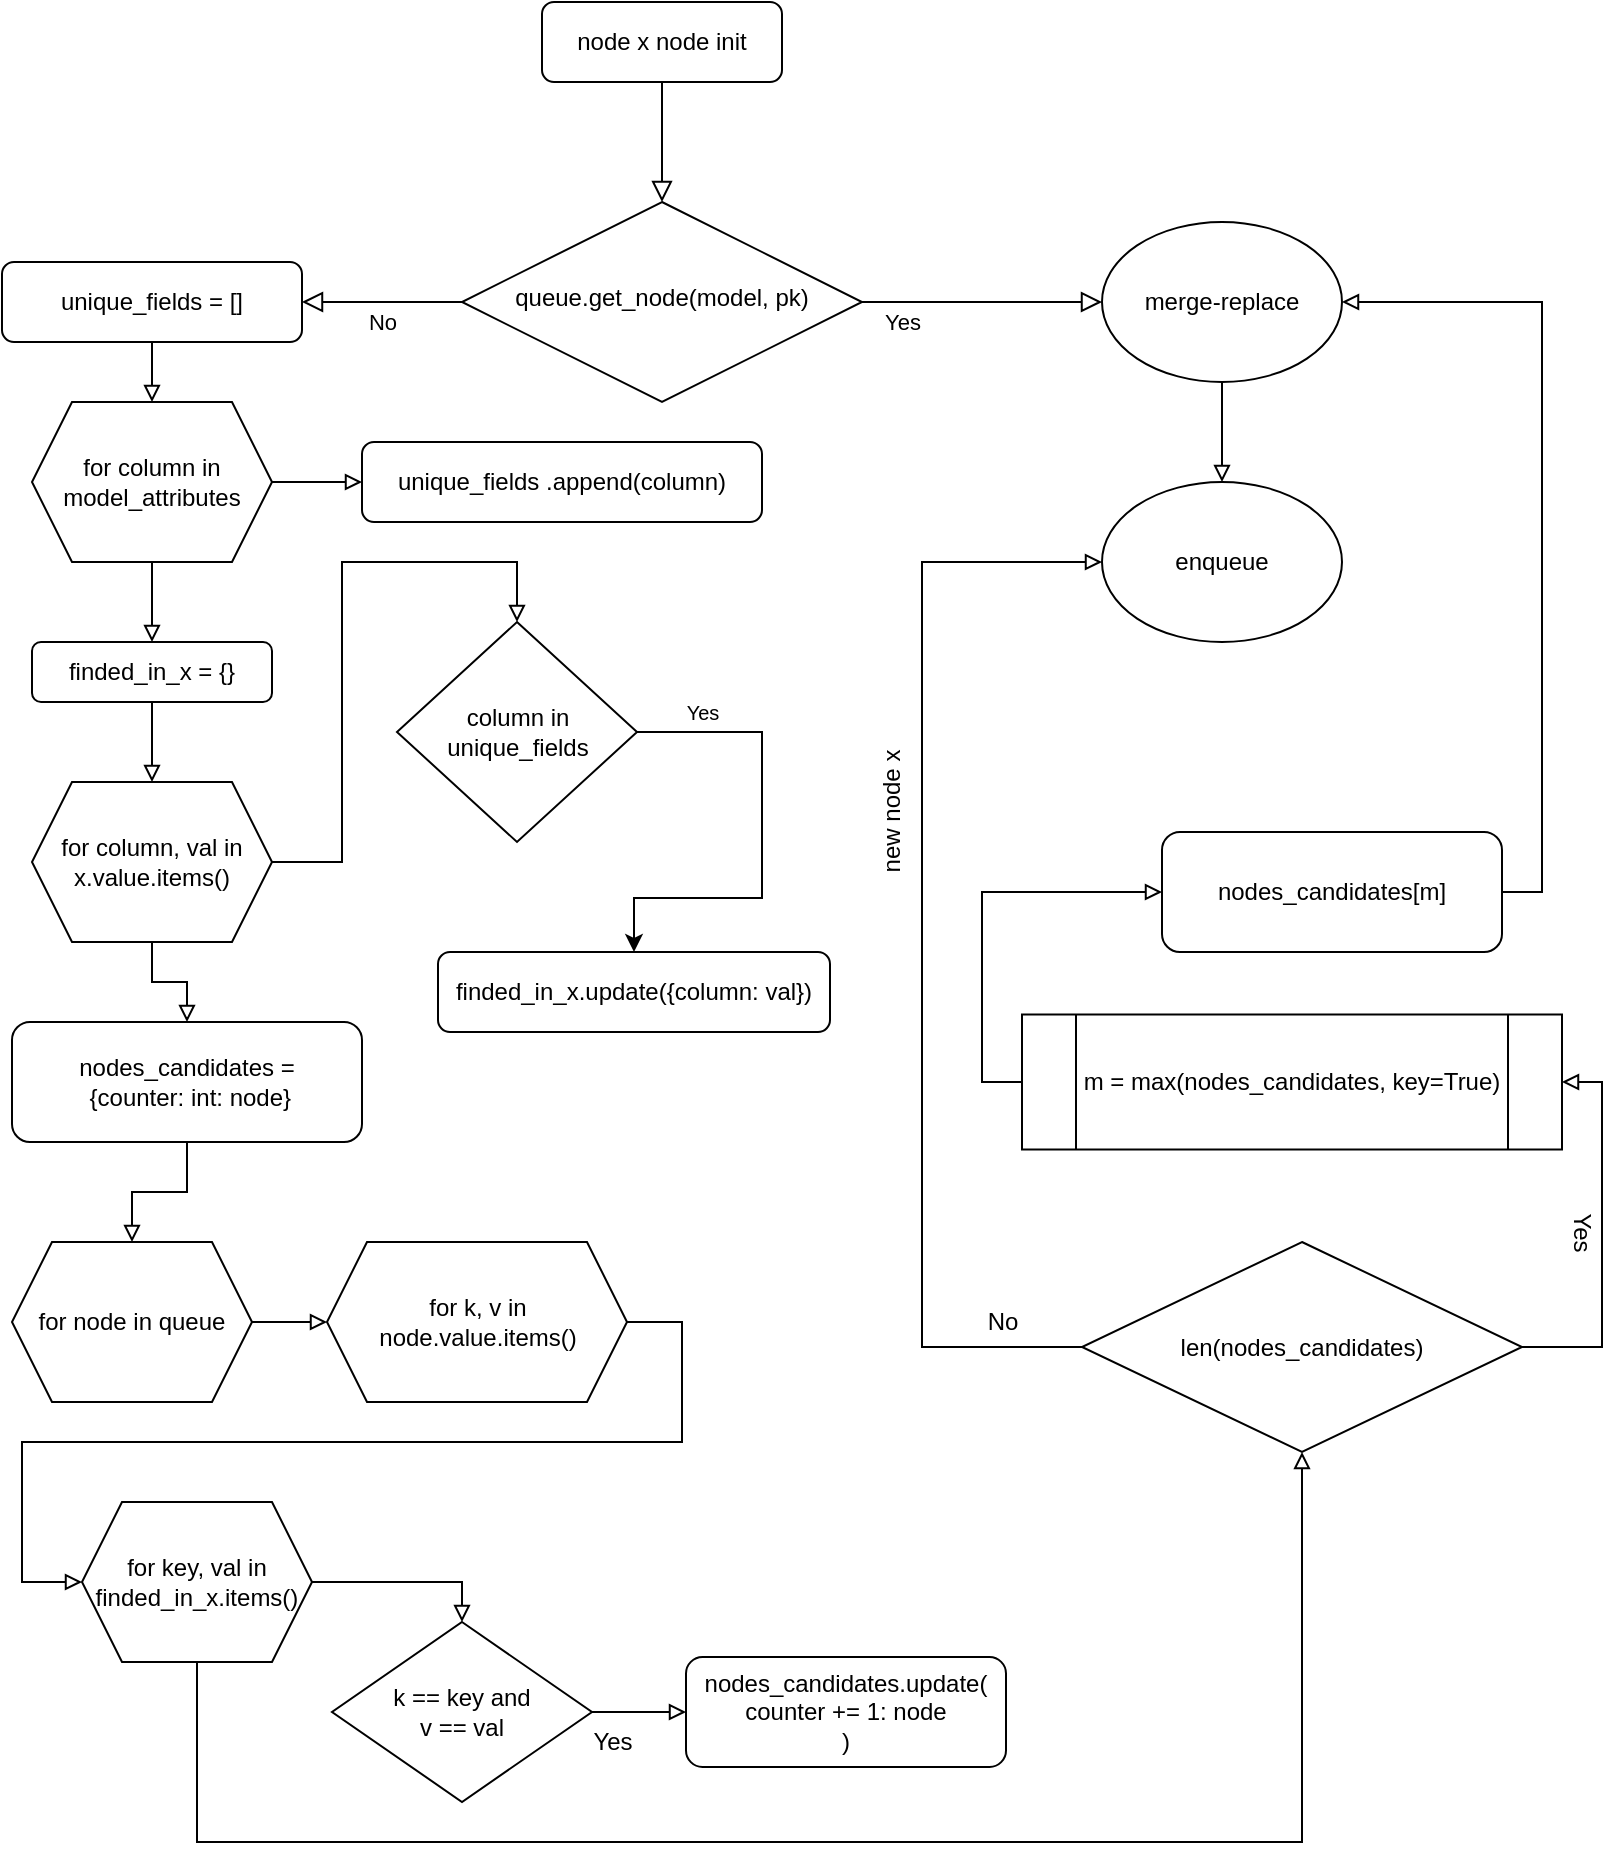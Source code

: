<mxfile version="22.1.16" type="device">
  <diagram id="C5RBs43oDa-KdzZeNtuy" name="Page-1">
    <mxGraphModel dx="1572" dy="703" grid="1" gridSize="10" guides="1" tooltips="1" connect="1" arrows="1" fold="1" page="1" pageScale="1" pageWidth="827" pageHeight="1169" math="0" shadow="0">
      <root>
        <mxCell id="WIyWlLk6GJQsqaUBKTNV-0" />
        <mxCell id="WIyWlLk6GJQsqaUBKTNV-1" parent="WIyWlLk6GJQsqaUBKTNV-0" />
        <mxCell id="WIyWlLk6GJQsqaUBKTNV-2" value="" style="rounded=0;html=1;jettySize=auto;orthogonalLoop=1;fontSize=11;endArrow=block;endFill=0;endSize=8;strokeWidth=1;shadow=0;labelBackgroundColor=none;edgeStyle=orthogonalEdgeStyle;" parent="WIyWlLk6GJQsqaUBKTNV-1" source="WIyWlLk6GJQsqaUBKTNV-3" target="WIyWlLk6GJQsqaUBKTNV-6" edge="1">
          <mxGeometry relative="1" as="geometry" />
        </mxCell>
        <mxCell id="WIyWlLk6GJQsqaUBKTNV-3" value="node x node init" style="rounded=1;whiteSpace=wrap;html=1;fontSize=12;glass=0;strokeWidth=1;shadow=0;" parent="WIyWlLk6GJQsqaUBKTNV-1" vertex="1">
          <mxGeometry x="270" y="110" width="120" height="40" as="geometry" />
        </mxCell>
        <mxCell id="WIyWlLk6GJQsqaUBKTNV-4" value="Yes" style="rounded=0;html=1;jettySize=auto;orthogonalLoop=1;fontSize=11;endArrow=block;endFill=0;endSize=8;strokeWidth=1;shadow=0;labelBackgroundColor=none;edgeStyle=orthogonalEdgeStyle;exitX=1;exitY=0.5;exitDx=0;exitDy=0;entryX=0;entryY=0.5;entryDx=0;entryDy=0;" parent="WIyWlLk6GJQsqaUBKTNV-1" source="WIyWlLk6GJQsqaUBKTNV-6" target="vVZr5ob-UMdZAmdB01DM-58" edge="1">
          <mxGeometry x="-0.676" y="-10" relative="1" as="geometry">
            <mxPoint as="offset" />
            <mxPoint x="490" y="290" as="sourcePoint" />
            <mxPoint x="540" y="260" as="targetPoint" />
            <Array as="points" />
          </mxGeometry>
        </mxCell>
        <mxCell id="WIyWlLk6GJQsqaUBKTNV-5" value="No" style="edgeStyle=orthogonalEdgeStyle;rounded=0;html=1;jettySize=auto;orthogonalLoop=1;fontSize=11;endArrow=block;endFill=0;endSize=8;strokeWidth=1;shadow=0;labelBackgroundColor=none;exitX=0;exitY=0.5;exitDx=0;exitDy=0;" parent="WIyWlLk6GJQsqaUBKTNV-1" source="WIyWlLk6GJQsqaUBKTNV-6" target="WIyWlLk6GJQsqaUBKTNV-7" edge="1">
          <mxGeometry y="10" relative="1" as="geometry">
            <mxPoint as="offset" />
          </mxGeometry>
        </mxCell>
        <mxCell id="WIyWlLk6GJQsqaUBKTNV-6" value="queue.get_node(model, pk)" style="rhombus;whiteSpace=wrap;html=1;shadow=0;fontFamily=Helvetica;fontSize=12;align=center;strokeWidth=1;spacing=6;spacingTop=-4;" parent="WIyWlLk6GJQsqaUBKTNV-1" vertex="1">
          <mxGeometry x="230" y="210" width="200" height="100" as="geometry" />
        </mxCell>
        <mxCell id="vVZr5ob-UMdZAmdB01DM-4" style="edgeStyle=orthogonalEdgeStyle;rounded=0;orthogonalLoop=1;jettySize=auto;html=1;exitX=0.5;exitY=1;exitDx=0;exitDy=0;entryX=0.5;entryY=0;entryDx=0;entryDy=0;endArrow=block;endFill=0;" parent="WIyWlLk6GJQsqaUBKTNV-1" source="WIyWlLk6GJQsqaUBKTNV-7" target="vVZr5ob-UMdZAmdB01DM-3" edge="1">
          <mxGeometry relative="1" as="geometry" />
        </mxCell>
        <mxCell id="WIyWlLk6GJQsqaUBKTNV-7" value="unique_fields = []" style="rounded=1;whiteSpace=wrap;html=1;fontSize=12;glass=0;strokeWidth=1;shadow=0;" parent="WIyWlLk6GJQsqaUBKTNV-1" vertex="1">
          <mxGeometry y="240" width="150" height="40" as="geometry" />
        </mxCell>
        <mxCell id="vVZr5ob-UMdZAmdB01DM-2" style="edgeStyle=orthogonalEdgeStyle;rounded=0;orthogonalLoop=1;jettySize=auto;html=1;exitX=0.5;exitY=1;exitDx=0;exitDy=0;entryX=0.5;entryY=0;entryDx=0;entryDy=0;endArrow=block;endFill=0;" parent="WIyWlLk6GJQsqaUBKTNV-1" source="vVZr5ob-UMdZAmdB01DM-58" target="vVZr5ob-UMdZAmdB01DM-1" edge="1">
          <mxGeometry relative="1" as="geometry">
            <mxPoint x="760" y="360" as="sourcePoint" />
            <mxPoint x="740" y="690" as="targetPoint" />
            <Array as="points" />
          </mxGeometry>
        </mxCell>
        <mxCell id="vVZr5ob-UMdZAmdB01DM-1" value="enqueue" style="ellipse;whiteSpace=wrap;html=1;" parent="WIyWlLk6GJQsqaUBKTNV-1" vertex="1">
          <mxGeometry x="550" y="350" width="120" height="80" as="geometry" />
        </mxCell>
        <mxCell id="vVZr5ob-UMdZAmdB01DM-5" style="edgeStyle=orthogonalEdgeStyle;rounded=0;orthogonalLoop=1;jettySize=auto;html=1;exitX=1;exitY=0.5;exitDx=0;exitDy=0;entryX=0;entryY=0.5;entryDx=0;entryDy=0;endArrow=block;endFill=0;" parent="WIyWlLk6GJQsqaUBKTNV-1" source="vVZr5ob-UMdZAmdB01DM-3" target="vVZr5ob-UMdZAmdB01DM-6" edge="1">
          <mxGeometry relative="1" as="geometry">
            <mxPoint x="180" y="350" as="targetPoint" />
          </mxGeometry>
        </mxCell>
        <mxCell id="vVZr5ob-UMdZAmdB01DM-17" style="edgeStyle=orthogonalEdgeStyle;rounded=0;orthogonalLoop=1;jettySize=auto;html=1;exitX=0.5;exitY=1;exitDx=0;exitDy=0;entryX=0.5;entryY=0;entryDx=0;entryDy=0;endArrow=block;endFill=0;" parent="WIyWlLk6GJQsqaUBKTNV-1" source="vVZr5ob-UMdZAmdB01DM-3" target="vVZr5ob-UMdZAmdB01DM-16" edge="1">
          <mxGeometry relative="1" as="geometry" />
        </mxCell>
        <mxCell id="vVZr5ob-UMdZAmdB01DM-3" value="for column in model_attributes" style="shape=hexagon;perimeter=hexagonPerimeter2;whiteSpace=wrap;html=1;fixedSize=1;" parent="WIyWlLk6GJQsqaUBKTNV-1" vertex="1">
          <mxGeometry x="15" y="310" width="120" height="80" as="geometry" />
        </mxCell>
        <mxCell id="vVZr5ob-UMdZAmdB01DM-6" value="unique_fields .append(column)" style="rounded=1;whiteSpace=wrap;html=1;fontSize=12;glass=0;strokeWidth=1;shadow=0;" parent="WIyWlLk6GJQsqaUBKTNV-1" vertex="1">
          <mxGeometry x="180" y="330" width="200" height="40" as="geometry" />
        </mxCell>
        <mxCell id="vVZr5ob-UMdZAmdB01DM-12" style="edgeStyle=orthogonalEdgeStyle;rounded=0;orthogonalLoop=1;jettySize=auto;html=1;exitX=1;exitY=0.5;exitDx=0;exitDy=0;entryX=0.5;entryY=0;entryDx=0;entryDy=0;endArrow=block;endFill=0;" parent="WIyWlLk6GJQsqaUBKTNV-1" source="vVZr5ob-UMdZAmdB01DM-8" target="vVZr5ob-UMdZAmdB01DM-13" edge="1">
          <mxGeometry relative="1" as="geometry">
            <mxPoint x="190" y="540" as="targetPoint" />
            <Array as="points">
              <mxPoint x="170" y="540" />
              <mxPoint x="170" y="390" />
              <mxPoint x="258" y="390" />
            </Array>
          </mxGeometry>
        </mxCell>
        <mxCell id="vVZr5ob-UMdZAmdB01DM-29" style="edgeStyle=orthogonalEdgeStyle;rounded=0;orthogonalLoop=1;jettySize=auto;html=1;exitX=0.5;exitY=1;exitDx=0;exitDy=0;entryX=0.5;entryY=0;entryDx=0;entryDy=0;endArrow=block;endFill=0;" parent="WIyWlLk6GJQsqaUBKTNV-1" source="vVZr5ob-UMdZAmdB01DM-8" target="vVZr5ob-UMdZAmdB01DM-28" edge="1">
          <mxGeometry relative="1" as="geometry" />
        </mxCell>
        <mxCell id="vVZr5ob-UMdZAmdB01DM-8" value="for column, val in x.value.items()" style="shape=hexagon;perimeter=hexagonPerimeter2;whiteSpace=wrap;html=1;fixedSize=1;" parent="WIyWlLk6GJQsqaUBKTNV-1" vertex="1">
          <mxGeometry x="15" y="500" width="120" height="80" as="geometry" />
        </mxCell>
        <mxCell id="M8J5FNNKk53ktCO_M1Qg-0" style="edgeStyle=orthogonalEdgeStyle;rounded=0;orthogonalLoop=1;jettySize=auto;html=1;exitX=1;exitY=0.5;exitDx=0;exitDy=0;entryX=0.5;entryY=0;entryDx=0;entryDy=0;" edge="1" parent="WIyWlLk6GJQsqaUBKTNV-1" source="vVZr5ob-UMdZAmdB01DM-13" target="vVZr5ob-UMdZAmdB01DM-14">
          <mxGeometry relative="1" as="geometry">
            <Array as="points">
              <mxPoint x="380" y="475" />
              <mxPoint x="380" y="558" />
              <mxPoint x="316" y="558" />
            </Array>
          </mxGeometry>
        </mxCell>
        <mxCell id="vVZr5ob-UMdZAmdB01DM-13" value="column in unique_fields" style="rhombus;whiteSpace=wrap;html=1;" parent="WIyWlLk6GJQsqaUBKTNV-1" vertex="1">
          <mxGeometry x="197.5" y="420" width="120" height="110" as="geometry" />
        </mxCell>
        <mxCell id="vVZr5ob-UMdZAmdB01DM-14" value="finded_in_x.update({column: val})" style="rounded=1;whiteSpace=wrap;html=1;" parent="WIyWlLk6GJQsqaUBKTNV-1" vertex="1">
          <mxGeometry x="218" y="585" width="196" height="40" as="geometry" />
        </mxCell>
        <mxCell id="vVZr5ob-UMdZAmdB01DM-18" style="edgeStyle=orthogonalEdgeStyle;rounded=0;orthogonalLoop=1;jettySize=auto;html=1;exitX=0.5;exitY=1;exitDx=0;exitDy=0;entryX=0.5;entryY=0;entryDx=0;entryDy=0;endArrow=block;endFill=0;" parent="WIyWlLk6GJQsqaUBKTNV-1" source="vVZr5ob-UMdZAmdB01DM-16" target="vVZr5ob-UMdZAmdB01DM-8" edge="1">
          <mxGeometry relative="1" as="geometry" />
        </mxCell>
        <mxCell id="vVZr5ob-UMdZAmdB01DM-16" value="finded_in_x = {}" style="rounded=1;whiteSpace=wrap;html=1;" parent="WIyWlLk6GJQsqaUBKTNV-1" vertex="1">
          <mxGeometry x="15" y="430" width="120" height="30" as="geometry" />
        </mxCell>
        <mxCell id="vVZr5ob-UMdZAmdB01DM-32" style="edgeStyle=orthogonalEdgeStyle;rounded=0;orthogonalLoop=1;jettySize=auto;html=1;entryX=0;entryY=0.5;entryDx=0;entryDy=0;endArrow=block;endFill=0;" parent="WIyWlLk6GJQsqaUBKTNV-1" source="vVZr5ob-UMdZAmdB01DM-26" target="vVZr5ob-UMdZAmdB01DM-33" edge="1">
          <mxGeometry relative="1" as="geometry">
            <mxPoint x="182.5" y="770" as="targetPoint" />
          </mxGeometry>
        </mxCell>
        <mxCell id="vVZr5ob-UMdZAmdB01DM-26" value="for node in queue" style="shape=hexagon;perimeter=hexagonPerimeter2;whiteSpace=wrap;html=1;fixedSize=1;" parent="WIyWlLk6GJQsqaUBKTNV-1" vertex="1">
          <mxGeometry x="5" y="730" width="120" height="80" as="geometry" />
        </mxCell>
        <mxCell id="vVZr5ob-UMdZAmdB01DM-30" style="edgeStyle=orthogonalEdgeStyle;rounded=0;orthogonalLoop=1;jettySize=auto;html=1;exitX=0.5;exitY=1;exitDx=0;exitDy=0;entryX=0.5;entryY=0;entryDx=0;entryDy=0;endArrow=block;endFill=0;" parent="WIyWlLk6GJQsqaUBKTNV-1" source="vVZr5ob-UMdZAmdB01DM-28" target="vVZr5ob-UMdZAmdB01DM-26" edge="1">
          <mxGeometry relative="1" as="geometry" />
        </mxCell>
        <mxCell id="vVZr5ob-UMdZAmdB01DM-28" value="nodes_candidates =&lt;br&gt;&amp;nbsp;{counter: int: node}" style="rounded=1;whiteSpace=wrap;html=1;" parent="WIyWlLk6GJQsqaUBKTNV-1" vertex="1">
          <mxGeometry x="5" y="620" width="175" height="60" as="geometry" />
        </mxCell>
        <mxCell id="vVZr5ob-UMdZAmdB01DM-40" style="edgeStyle=orthogonalEdgeStyle;rounded=0;orthogonalLoop=1;jettySize=auto;html=1;entryX=0;entryY=0.5;entryDx=0;entryDy=0;exitX=1;exitY=0.5;exitDx=0;exitDy=0;endArrow=block;endFill=0;" parent="WIyWlLk6GJQsqaUBKTNV-1" source="vVZr5ob-UMdZAmdB01DM-33" target="vVZr5ob-UMdZAmdB01DM-39" edge="1">
          <mxGeometry relative="1" as="geometry">
            <Array as="points">
              <mxPoint x="340" y="770" />
              <mxPoint x="340" y="830" />
              <mxPoint x="10" y="830" />
              <mxPoint x="10" y="900" />
            </Array>
          </mxGeometry>
        </mxCell>
        <mxCell id="vVZr5ob-UMdZAmdB01DM-33" value="for k, v in node.value.items()" style="shape=hexagon;perimeter=hexagonPerimeter2;whiteSpace=wrap;html=1;fixedSize=1;" parent="WIyWlLk6GJQsqaUBKTNV-1" vertex="1">
          <mxGeometry x="162.5" y="730" width="150" height="80" as="geometry" />
        </mxCell>
        <mxCell id="vVZr5ob-UMdZAmdB01DM-42" style="edgeStyle=orthogonalEdgeStyle;rounded=0;orthogonalLoop=1;jettySize=auto;html=1;entryX=0.5;entryY=0;entryDx=0;entryDy=0;endArrow=block;endFill=0;" parent="WIyWlLk6GJQsqaUBKTNV-1" source="vVZr5ob-UMdZAmdB01DM-39" target="vVZr5ob-UMdZAmdB01DM-41" edge="1">
          <mxGeometry relative="1" as="geometry" />
        </mxCell>
        <mxCell id="vVZr5ob-UMdZAmdB01DM-39" value="for key, val in&lt;br&gt;finded_in_x.items()" style="shape=hexagon;perimeter=hexagonPerimeter2;whiteSpace=wrap;html=1;fixedSize=1;" parent="WIyWlLk6GJQsqaUBKTNV-1" vertex="1">
          <mxGeometry x="40" y="860" width="115" height="80" as="geometry" />
        </mxCell>
        <mxCell id="vVZr5ob-UMdZAmdB01DM-44" style="edgeStyle=orthogonalEdgeStyle;rounded=0;orthogonalLoop=1;jettySize=auto;html=1;exitX=1;exitY=0.5;exitDx=0;exitDy=0;entryX=0;entryY=0.5;entryDx=0;entryDy=0;endArrow=block;endFill=0;" parent="WIyWlLk6GJQsqaUBKTNV-1" source="vVZr5ob-UMdZAmdB01DM-41" target="vVZr5ob-UMdZAmdB01DM-43" edge="1">
          <mxGeometry relative="1" as="geometry" />
        </mxCell>
        <mxCell id="vVZr5ob-UMdZAmdB01DM-57" style="edgeStyle=orthogonalEdgeStyle;rounded=0;orthogonalLoop=1;jettySize=auto;html=1;exitX=0.5;exitY=1;exitDx=0;exitDy=0;entryX=0.5;entryY=1;entryDx=0;entryDy=0;endArrow=block;endFill=0;" parent="WIyWlLk6GJQsqaUBKTNV-1" source="vVZr5ob-UMdZAmdB01DM-39" target="vVZr5ob-UMdZAmdB01DM-55" edge="1">
          <mxGeometry relative="1" as="geometry">
            <Array as="points">
              <mxPoint x="98" y="1030" />
              <mxPoint x="650" y="1030" />
            </Array>
          </mxGeometry>
        </mxCell>
        <mxCell id="vVZr5ob-UMdZAmdB01DM-41" value="k == key and&lt;br&gt;v == val" style="rhombus;whiteSpace=wrap;html=1;" parent="WIyWlLk6GJQsqaUBKTNV-1" vertex="1">
          <mxGeometry x="165" y="920" width="130" height="90" as="geometry" />
        </mxCell>
        <mxCell id="vVZr5ob-UMdZAmdB01DM-43" value="nodes_candidates.update(&lt;br&gt;counter += 1: node&lt;br&gt;)" style="rounded=1;whiteSpace=wrap;html=1;" parent="WIyWlLk6GJQsqaUBKTNV-1" vertex="1">
          <mxGeometry x="342" y="937.5" width="160" height="55" as="geometry" />
        </mxCell>
        <mxCell id="vVZr5ob-UMdZAmdB01DM-45" value="Yes" style="text;html=1;align=center;verticalAlign=middle;resizable=0;points=[];autosize=1;strokeColor=none;fillColor=none;" parent="WIyWlLk6GJQsqaUBKTNV-1" vertex="1">
          <mxGeometry x="285" y="965" width="40" height="30" as="geometry" />
        </mxCell>
        <mxCell id="vVZr5ob-UMdZAmdB01DM-61" style="edgeStyle=orthogonalEdgeStyle;rounded=0;orthogonalLoop=1;jettySize=auto;html=1;entryX=0;entryY=0.5;entryDx=0;entryDy=0;exitX=0;exitY=0.5;exitDx=0;exitDy=0;endArrow=block;endFill=0;" parent="WIyWlLk6GJQsqaUBKTNV-1" source="vVZr5ob-UMdZAmdB01DM-49" target="vVZr5ob-UMdZAmdB01DM-60" edge="1">
          <mxGeometry relative="1" as="geometry" />
        </mxCell>
        <mxCell id="vVZr5ob-UMdZAmdB01DM-49" value="m = max(nodes_candidates, key=True)" style="shape=process;whiteSpace=wrap;html=1;backgroundOutline=1;" parent="WIyWlLk6GJQsqaUBKTNV-1" vertex="1">
          <mxGeometry x="510" y="616.25" width="270" height="67.5" as="geometry" />
        </mxCell>
        <mxCell id="vVZr5ob-UMdZAmdB01DM-59" style="edgeStyle=orthogonalEdgeStyle;rounded=0;orthogonalLoop=1;jettySize=auto;html=1;endArrow=block;endFill=0;exitX=1;exitY=0.5;exitDx=0;exitDy=0;entryX=1;entryY=0.5;entryDx=0;entryDy=0;" parent="WIyWlLk6GJQsqaUBKTNV-1" source="vVZr5ob-UMdZAmdB01DM-55" target="vVZr5ob-UMdZAmdB01DM-49" edge="1">
          <mxGeometry relative="1" as="geometry">
            <mxPoint x="800" y="650" as="targetPoint" />
            <Array as="points">
              <mxPoint x="800" y="783" />
              <mxPoint x="800" y="650" />
            </Array>
          </mxGeometry>
        </mxCell>
        <mxCell id="vVZr5ob-UMdZAmdB01DM-66" style="edgeStyle=orthogonalEdgeStyle;rounded=0;orthogonalLoop=1;jettySize=auto;html=1;entryX=0;entryY=0.5;entryDx=0;entryDy=0;endArrow=block;endFill=0;" parent="WIyWlLk6GJQsqaUBKTNV-1" source="vVZr5ob-UMdZAmdB01DM-55" target="vVZr5ob-UMdZAmdB01DM-1" edge="1">
          <mxGeometry relative="1" as="geometry">
            <Array as="points">
              <mxPoint x="460" y="783" />
              <mxPoint x="460" y="390" />
            </Array>
          </mxGeometry>
        </mxCell>
        <mxCell id="vVZr5ob-UMdZAmdB01DM-55" value="len(nodes_candidates)" style="rhombus;whiteSpace=wrap;html=1;" parent="WIyWlLk6GJQsqaUBKTNV-1" vertex="1">
          <mxGeometry x="540" y="730" width="220" height="105" as="geometry" />
        </mxCell>
        <mxCell id="vVZr5ob-UMdZAmdB01DM-58" value="merge-replace" style="ellipse;whiteSpace=wrap;html=1;" parent="WIyWlLk6GJQsqaUBKTNV-1" vertex="1">
          <mxGeometry x="550" y="220" width="120" height="80" as="geometry" />
        </mxCell>
        <mxCell id="vVZr5ob-UMdZAmdB01DM-62" style="edgeStyle=orthogonalEdgeStyle;rounded=0;orthogonalLoop=1;jettySize=auto;html=1;exitX=1;exitY=0.5;exitDx=0;exitDy=0;entryX=1;entryY=0.5;entryDx=0;entryDy=0;endArrow=block;endFill=0;" parent="WIyWlLk6GJQsqaUBKTNV-1" source="vVZr5ob-UMdZAmdB01DM-60" target="vVZr5ob-UMdZAmdB01DM-58" edge="1">
          <mxGeometry relative="1" as="geometry" />
        </mxCell>
        <mxCell id="vVZr5ob-UMdZAmdB01DM-60" value="nodes_candidates[m]" style="rounded=1;whiteSpace=wrap;html=1;" parent="WIyWlLk6GJQsqaUBKTNV-1" vertex="1">
          <mxGeometry x="580" y="525" width="170" height="60" as="geometry" />
        </mxCell>
        <mxCell id="vVZr5ob-UMdZAmdB01DM-63" value="Yes" style="text;html=1;align=center;verticalAlign=middle;resizable=0;points=[];autosize=1;strokeColor=none;fillColor=none;rotation=90;" parent="WIyWlLk6GJQsqaUBKTNV-1" vertex="1">
          <mxGeometry x="770" y="710" width="40" height="30" as="geometry" />
        </mxCell>
        <mxCell id="vVZr5ob-UMdZAmdB01DM-67" value="No" style="text;html=1;align=center;verticalAlign=middle;resizable=0;points=[];autosize=1;strokeColor=none;fillColor=none;" parent="WIyWlLk6GJQsqaUBKTNV-1" vertex="1">
          <mxGeometry x="480" y="755" width="40" height="30" as="geometry" />
        </mxCell>
        <mxCell id="vVZr5ob-UMdZAmdB01DM-68" value="new node x" style="text;html=1;align=center;verticalAlign=middle;resizable=0;points=[];autosize=1;strokeColor=none;fillColor=none;rotation=-90;" parent="WIyWlLk6GJQsqaUBKTNV-1" vertex="1">
          <mxGeometry x="405" y="500" width="80" height="30" as="geometry" />
        </mxCell>
        <mxCell id="vVZr5ob-UMdZAmdB01DM-24" value="&lt;font style=&quot;font-size: 10px;&quot;&gt;Yes&lt;/font&gt;" style="text;html=1;align=center;verticalAlign=middle;resizable=0;points=[];autosize=1;strokeColor=none;fillColor=none;rotation=0;" parent="WIyWlLk6GJQsqaUBKTNV-1" vertex="1">
          <mxGeometry x="330" y="450.003" width="40" height="30" as="geometry" />
        </mxCell>
      </root>
    </mxGraphModel>
  </diagram>
</mxfile>
